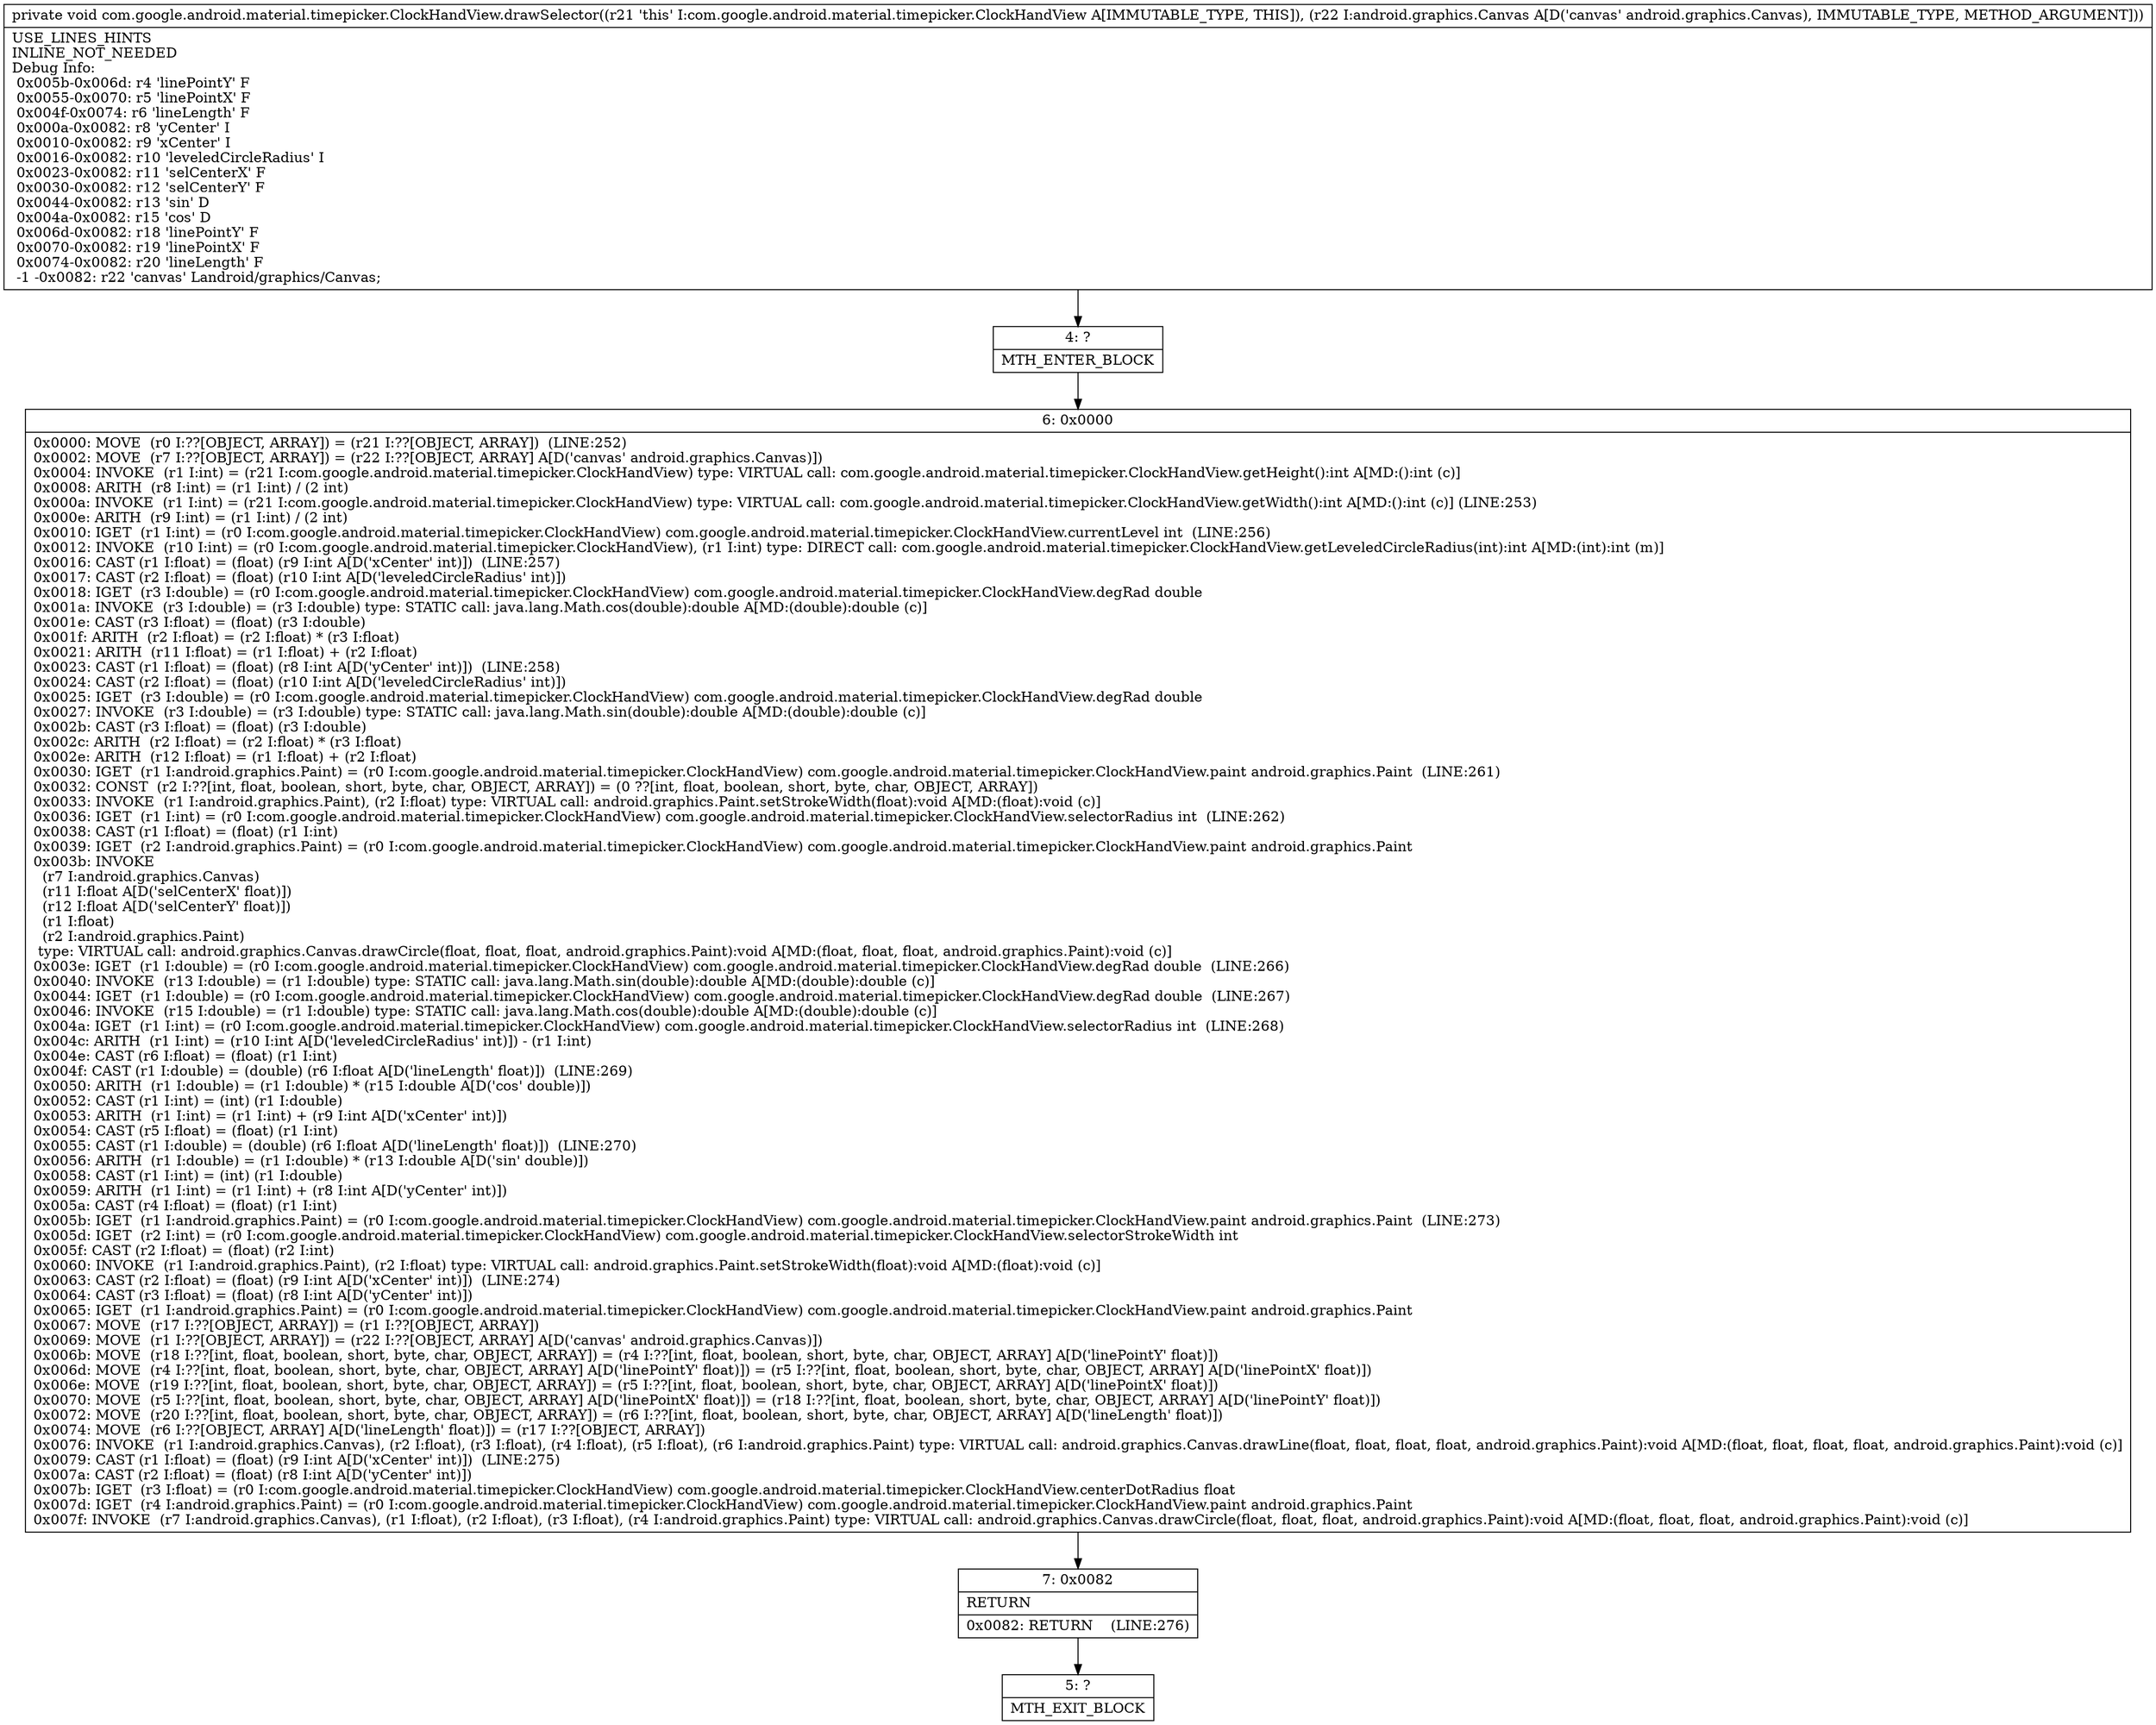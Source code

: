 digraph "CFG forcom.google.android.material.timepicker.ClockHandView.drawSelector(Landroid\/graphics\/Canvas;)V" {
Node_4 [shape=record,label="{4\:\ ?|MTH_ENTER_BLOCK\l}"];
Node_6 [shape=record,label="{6\:\ 0x0000|0x0000: MOVE  (r0 I:??[OBJECT, ARRAY]) = (r21 I:??[OBJECT, ARRAY])  (LINE:252)\l0x0002: MOVE  (r7 I:??[OBJECT, ARRAY]) = (r22 I:??[OBJECT, ARRAY] A[D('canvas' android.graphics.Canvas)]) \l0x0004: INVOKE  (r1 I:int) = (r21 I:com.google.android.material.timepicker.ClockHandView) type: VIRTUAL call: com.google.android.material.timepicker.ClockHandView.getHeight():int A[MD:():int (c)]\l0x0008: ARITH  (r8 I:int) = (r1 I:int) \/ (2 int) \l0x000a: INVOKE  (r1 I:int) = (r21 I:com.google.android.material.timepicker.ClockHandView) type: VIRTUAL call: com.google.android.material.timepicker.ClockHandView.getWidth():int A[MD:():int (c)] (LINE:253)\l0x000e: ARITH  (r9 I:int) = (r1 I:int) \/ (2 int) \l0x0010: IGET  (r1 I:int) = (r0 I:com.google.android.material.timepicker.ClockHandView) com.google.android.material.timepicker.ClockHandView.currentLevel int  (LINE:256)\l0x0012: INVOKE  (r10 I:int) = (r0 I:com.google.android.material.timepicker.ClockHandView), (r1 I:int) type: DIRECT call: com.google.android.material.timepicker.ClockHandView.getLeveledCircleRadius(int):int A[MD:(int):int (m)]\l0x0016: CAST (r1 I:float) = (float) (r9 I:int A[D('xCenter' int)])  (LINE:257)\l0x0017: CAST (r2 I:float) = (float) (r10 I:int A[D('leveledCircleRadius' int)]) \l0x0018: IGET  (r3 I:double) = (r0 I:com.google.android.material.timepicker.ClockHandView) com.google.android.material.timepicker.ClockHandView.degRad double \l0x001a: INVOKE  (r3 I:double) = (r3 I:double) type: STATIC call: java.lang.Math.cos(double):double A[MD:(double):double (c)]\l0x001e: CAST (r3 I:float) = (float) (r3 I:double) \l0x001f: ARITH  (r2 I:float) = (r2 I:float) * (r3 I:float) \l0x0021: ARITH  (r11 I:float) = (r1 I:float) + (r2 I:float) \l0x0023: CAST (r1 I:float) = (float) (r8 I:int A[D('yCenter' int)])  (LINE:258)\l0x0024: CAST (r2 I:float) = (float) (r10 I:int A[D('leveledCircleRadius' int)]) \l0x0025: IGET  (r3 I:double) = (r0 I:com.google.android.material.timepicker.ClockHandView) com.google.android.material.timepicker.ClockHandView.degRad double \l0x0027: INVOKE  (r3 I:double) = (r3 I:double) type: STATIC call: java.lang.Math.sin(double):double A[MD:(double):double (c)]\l0x002b: CAST (r3 I:float) = (float) (r3 I:double) \l0x002c: ARITH  (r2 I:float) = (r2 I:float) * (r3 I:float) \l0x002e: ARITH  (r12 I:float) = (r1 I:float) + (r2 I:float) \l0x0030: IGET  (r1 I:android.graphics.Paint) = (r0 I:com.google.android.material.timepicker.ClockHandView) com.google.android.material.timepicker.ClockHandView.paint android.graphics.Paint  (LINE:261)\l0x0032: CONST  (r2 I:??[int, float, boolean, short, byte, char, OBJECT, ARRAY]) = (0 ??[int, float, boolean, short, byte, char, OBJECT, ARRAY]) \l0x0033: INVOKE  (r1 I:android.graphics.Paint), (r2 I:float) type: VIRTUAL call: android.graphics.Paint.setStrokeWidth(float):void A[MD:(float):void (c)]\l0x0036: IGET  (r1 I:int) = (r0 I:com.google.android.material.timepicker.ClockHandView) com.google.android.material.timepicker.ClockHandView.selectorRadius int  (LINE:262)\l0x0038: CAST (r1 I:float) = (float) (r1 I:int) \l0x0039: IGET  (r2 I:android.graphics.Paint) = (r0 I:com.google.android.material.timepicker.ClockHandView) com.google.android.material.timepicker.ClockHandView.paint android.graphics.Paint \l0x003b: INVOKE  \l  (r7 I:android.graphics.Canvas)\l  (r11 I:float A[D('selCenterX' float)])\l  (r12 I:float A[D('selCenterY' float)])\l  (r1 I:float)\l  (r2 I:android.graphics.Paint)\l type: VIRTUAL call: android.graphics.Canvas.drawCircle(float, float, float, android.graphics.Paint):void A[MD:(float, float, float, android.graphics.Paint):void (c)]\l0x003e: IGET  (r1 I:double) = (r0 I:com.google.android.material.timepicker.ClockHandView) com.google.android.material.timepicker.ClockHandView.degRad double  (LINE:266)\l0x0040: INVOKE  (r13 I:double) = (r1 I:double) type: STATIC call: java.lang.Math.sin(double):double A[MD:(double):double (c)]\l0x0044: IGET  (r1 I:double) = (r0 I:com.google.android.material.timepicker.ClockHandView) com.google.android.material.timepicker.ClockHandView.degRad double  (LINE:267)\l0x0046: INVOKE  (r15 I:double) = (r1 I:double) type: STATIC call: java.lang.Math.cos(double):double A[MD:(double):double (c)]\l0x004a: IGET  (r1 I:int) = (r0 I:com.google.android.material.timepicker.ClockHandView) com.google.android.material.timepicker.ClockHandView.selectorRadius int  (LINE:268)\l0x004c: ARITH  (r1 I:int) = (r10 I:int A[D('leveledCircleRadius' int)]) \- (r1 I:int) \l0x004e: CAST (r6 I:float) = (float) (r1 I:int) \l0x004f: CAST (r1 I:double) = (double) (r6 I:float A[D('lineLength' float)])  (LINE:269)\l0x0050: ARITH  (r1 I:double) = (r1 I:double) * (r15 I:double A[D('cos' double)]) \l0x0052: CAST (r1 I:int) = (int) (r1 I:double) \l0x0053: ARITH  (r1 I:int) = (r1 I:int) + (r9 I:int A[D('xCenter' int)]) \l0x0054: CAST (r5 I:float) = (float) (r1 I:int) \l0x0055: CAST (r1 I:double) = (double) (r6 I:float A[D('lineLength' float)])  (LINE:270)\l0x0056: ARITH  (r1 I:double) = (r1 I:double) * (r13 I:double A[D('sin' double)]) \l0x0058: CAST (r1 I:int) = (int) (r1 I:double) \l0x0059: ARITH  (r1 I:int) = (r1 I:int) + (r8 I:int A[D('yCenter' int)]) \l0x005a: CAST (r4 I:float) = (float) (r1 I:int) \l0x005b: IGET  (r1 I:android.graphics.Paint) = (r0 I:com.google.android.material.timepicker.ClockHandView) com.google.android.material.timepicker.ClockHandView.paint android.graphics.Paint  (LINE:273)\l0x005d: IGET  (r2 I:int) = (r0 I:com.google.android.material.timepicker.ClockHandView) com.google.android.material.timepicker.ClockHandView.selectorStrokeWidth int \l0x005f: CAST (r2 I:float) = (float) (r2 I:int) \l0x0060: INVOKE  (r1 I:android.graphics.Paint), (r2 I:float) type: VIRTUAL call: android.graphics.Paint.setStrokeWidth(float):void A[MD:(float):void (c)]\l0x0063: CAST (r2 I:float) = (float) (r9 I:int A[D('xCenter' int)])  (LINE:274)\l0x0064: CAST (r3 I:float) = (float) (r8 I:int A[D('yCenter' int)]) \l0x0065: IGET  (r1 I:android.graphics.Paint) = (r0 I:com.google.android.material.timepicker.ClockHandView) com.google.android.material.timepicker.ClockHandView.paint android.graphics.Paint \l0x0067: MOVE  (r17 I:??[OBJECT, ARRAY]) = (r1 I:??[OBJECT, ARRAY]) \l0x0069: MOVE  (r1 I:??[OBJECT, ARRAY]) = (r22 I:??[OBJECT, ARRAY] A[D('canvas' android.graphics.Canvas)]) \l0x006b: MOVE  (r18 I:??[int, float, boolean, short, byte, char, OBJECT, ARRAY]) = (r4 I:??[int, float, boolean, short, byte, char, OBJECT, ARRAY] A[D('linePointY' float)]) \l0x006d: MOVE  (r4 I:??[int, float, boolean, short, byte, char, OBJECT, ARRAY] A[D('linePointY' float)]) = (r5 I:??[int, float, boolean, short, byte, char, OBJECT, ARRAY] A[D('linePointX' float)]) \l0x006e: MOVE  (r19 I:??[int, float, boolean, short, byte, char, OBJECT, ARRAY]) = (r5 I:??[int, float, boolean, short, byte, char, OBJECT, ARRAY] A[D('linePointX' float)]) \l0x0070: MOVE  (r5 I:??[int, float, boolean, short, byte, char, OBJECT, ARRAY] A[D('linePointX' float)]) = (r18 I:??[int, float, boolean, short, byte, char, OBJECT, ARRAY] A[D('linePointY' float)]) \l0x0072: MOVE  (r20 I:??[int, float, boolean, short, byte, char, OBJECT, ARRAY]) = (r6 I:??[int, float, boolean, short, byte, char, OBJECT, ARRAY] A[D('lineLength' float)]) \l0x0074: MOVE  (r6 I:??[OBJECT, ARRAY] A[D('lineLength' float)]) = (r17 I:??[OBJECT, ARRAY]) \l0x0076: INVOKE  (r1 I:android.graphics.Canvas), (r2 I:float), (r3 I:float), (r4 I:float), (r5 I:float), (r6 I:android.graphics.Paint) type: VIRTUAL call: android.graphics.Canvas.drawLine(float, float, float, float, android.graphics.Paint):void A[MD:(float, float, float, float, android.graphics.Paint):void (c)]\l0x0079: CAST (r1 I:float) = (float) (r9 I:int A[D('xCenter' int)])  (LINE:275)\l0x007a: CAST (r2 I:float) = (float) (r8 I:int A[D('yCenter' int)]) \l0x007b: IGET  (r3 I:float) = (r0 I:com.google.android.material.timepicker.ClockHandView) com.google.android.material.timepicker.ClockHandView.centerDotRadius float \l0x007d: IGET  (r4 I:android.graphics.Paint) = (r0 I:com.google.android.material.timepicker.ClockHandView) com.google.android.material.timepicker.ClockHandView.paint android.graphics.Paint \l0x007f: INVOKE  (r7 I:android.graphics.Canvas), (r1 I:float), (r2 I:float), (r3 I:float), (r4 I:android.graphics.Paint) type: VIRTUAL call: android.graphics.Canvas.drawCircle(float, float, float, android.graphics.Paint):void A[MD:(float, float, float, android.graphics.Paint):void (c)]\l}"];
Node_7 [shape=record,label="{7\:\ 0x0082|RETURN\l|0x0082: RETURN    (LINE:276)\l}"];
Node_5 [shape=record,label="{5\:\ ?|MTH_EXIT_BLOCK\l}"];
MethodNode[shape=record,label="{private void com.google.android.material.timepicker.ClockHandView.drawSelector((r21 'this' I:com.google.android.material.timepicker.ClockHandView A[IMMUTABLE_TYPE, THIS]), (r22 I:android.graphics.Canvas A[D('canvas' android.graphics.Canvas), IMMUTABLE_TYPE, METHOD_ARGUMENT]))  | USE_LINES_HINTS\lINLINE_NOT_NEEDED\lDebug Info:\l  0x005b\-0x006d: r4 'linePointY' F\l  0x0055\-0x0070: r5 'linePointX' F\l  0x004f\-0x0074: r6 'lineLength' F\l  0x000a\-0x0082: r8 'yCenter' I\l  0x0010\-0x0082: r9 'xCenter' I\l  0x0016\-0x0082: r10 'leveledCircleRadius' I\l  0x0023\-0x0082: r11 'selCenterX' F\l  0x0030\-0x0082: r12 'selCenterY' F\l  0x0044\-0x0082: r13 'sin' D\l  0x004a\-0x0082: r15 'cos' D\l  0x006d\-0x0082: r18 'linePointY' F\l  0x0070\-0x0082: r19 'linePointX' F\l  0x0074\-0x0082: r20 'lineLength' F\l  \-1 \-0x0082: r22 'canvas' Landroid\/graphics\/Canvas;\l}"];
MethodNode -> Node_4;Node_4 -> Node_6;
Node_6 -> Node_7;
Node_7 -> Node_5;
}

